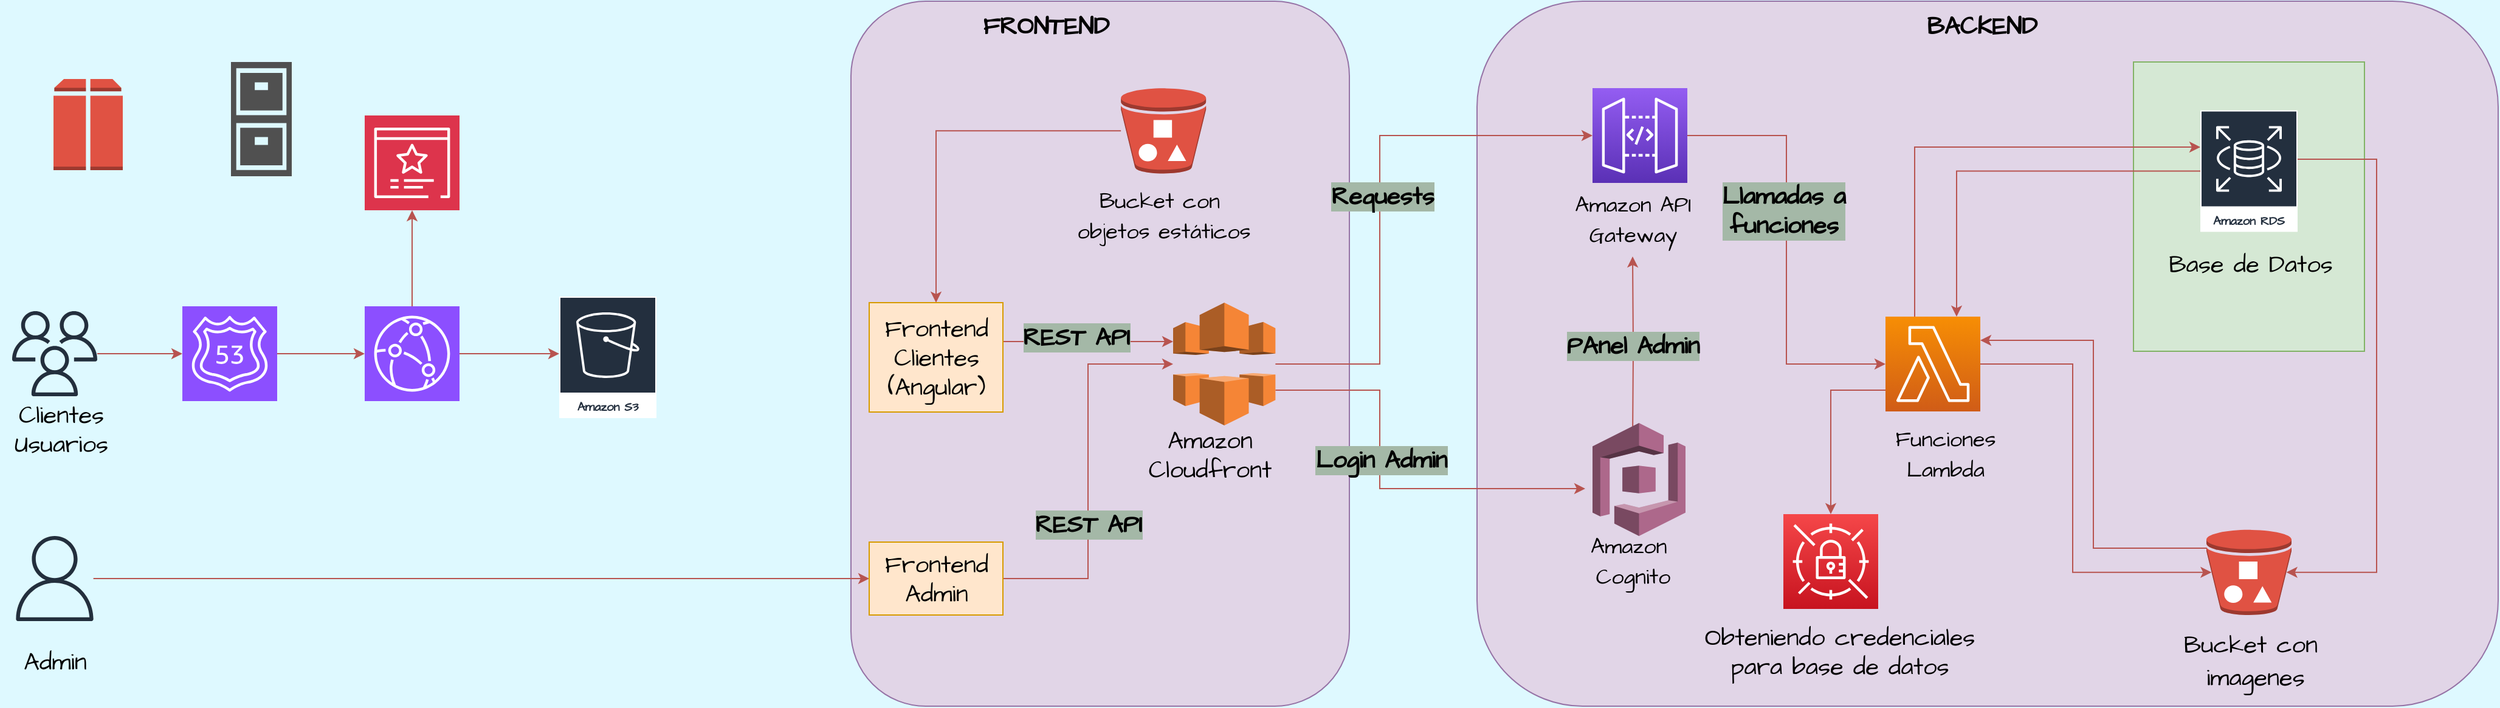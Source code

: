 <mxfile version="21.7.4" type="github">
  <diagram id="Ht1M8jgEwFfnCIfOTk4-" name="Page-1">
    <mxGraphModel dx="1234" dy="763" grid="1" gridSize="10" guides="1" tooltips="1" connect="1" arrows="1" fold="1" page="1" pageScale="1" pageWidth="1169" pageHeight="827" background="#DEF9FF" math="0" shadow="0">
      <root>
        <mxCell id="0" />
        <mxCell id="1" parent="0" />
        <mxCell id="EknnlavCzc-A6fhUekdB-40" value="" style="whiteSpace=wrap;html=1;hachureGap=4;fontFamily=Architects Daughter;fontSource=https%3A%2F%2Ffonts.googleapis.com%2Fcss%3Ffamily%3DArchitects%2BDaughter;fontSize=20;rounded=1;glass=0;shadow=0;fillColor=#e1d5e7;strokeColor=#9673a6;" parent="1" vertex="1">
          <mxGeometry x="1245" y="46" width="840" height="580" as="geometry" />
        </mxCell>
        <mxCell id="EknnlavCzc-A6fhUekdB-38" value="" style="whiteSpace=wrap;html=1;hachureGap=4;fontFamily=Architects Daughter;fontSource=https%3A%2F%2Ffonts.googleapis.com%2Fcss%3Ffamily%3DArchitects%2BDaughter;fontSize=20;rounded=1;glass=0;shadow=0;fillColor=#e1d5e7;strokeColor=#9673a6;" parent="1" vertex="1">
          <mxGeometry x="730" y="46" width="410" height="580" as="geometry" />
        </mxCell>
        <mxCell id="jmrqKQAaBwbD7bVzugij-3" style="edgeStyle=orthogonalEdgeStyle;rounded=0;hachureGap=4;orthogonalLoop=1;jettySize=auto;html=1;fontFamily=Architects Daughter;fontSource=https%3A%2F%2Ffonts.googleapis.com%2Fcss%3Ffamily%3DArchitects%2BDaughter;fontSize=16;fillColor=#f8cecc;strokeColor=#b85450;" edge="1" parent="1" source="EknnlavCzc-A6fhUekdB-1" target="jmrqKQAaBwbD7bVzugij-1">
          <mxGeometry relative="1" as="geometry" />
        </mxCell>
        <mxCell id="EknnlavCzc-A6fhUekdB-1" value="" style="sketch=0;outlineConnect=0;fontColor=#232F3E;gradientColor=none;fillColor=#232F3D;strokeColor=none;dashed=0;verticalLabelPosition=bottom;verticalAlign=top;align=center;html=1;fontSize=12;fontStyle=0;aspect=fixed;pointerEvents=1;shape=mxgraph.aws4.users;hachureGap=4;jiggle=2;curveFitting=1;fontFamily=Architects Daughter;fontSource=https%3A%2F%2Ffonts.googleapis.com%2Fcss%3Ffamily%3DArchitects%2BDaughter;" parent="1" vertex="1">
          <mxGeometry x="40" y="301" width="70" height="70" as="geometry" />
        </mxCell>
        <mxCell id="EknnlavCzc-A6fhUekdB-24" style="edgeStyle=orthogonalEdgeStyle;rounded=0;hachureGap=4;orthogonalLoop=1;jettySize=auto;html=1;fontFamily=Architects Daughter;fontSource=https%3A%2F%2Ffonts.googleapis.com%2Fcss%3Ffamily%3DArchitects%2BDaughter;fontSize=16;fillColor=#f8cecc;strokeColor=#b85450;" parent="1" source="EknnlavCzc-A6fhUekdB-2" target="EknnlavCzc-A6fhUekdB-23" edge="1">
          <mxGeometry relative="1" as="geometry" />
        </mxCell>
        <mxCell id="EknnlavCzc-A6fhUekdB-2" value="" style="sketch=0;outlineConnect=0;fontColor=#232F3E;gradientColor=none;fillColor=#232F3D;strokeColor=none;dashed=0;verticalLabelPosition=bottom;verticalAlign=top;align=center;html=1;fontSize=12;fontStyle=0;aspect=fixed;pointerEvents=1;shape=mxgraph.aws4.user;hachureGap=4;jiggle=2;curveFitting=1;fontFamily=Architects Daughter;fontSource=https%3A%2F%2Ffonts.googleapis.com%2Fcss%3Ffamily%3DArchitects%2BDaughter;" parent="1" vertex="1">
          <mxGeometry x="40" y="486" width="70" height="70" as="geometry" />
        </mxCell>
        <mxCell id="EknnlavCzc-A6fhUekdB-45" style="edgeStyle=orthogonalEdgeStyle;rounded=0;hachureGap=4;orthogonalLoop=1;jettySize=auto;html=1;fontFamily=Architects Daughter;fontSource=https%3A%2F%2Ffonts.googleapis.com%2Fcss%3Ffamily%3DArchitects%2BDaughter;fontSize=16;fillColor=#f8cecc;strokeColor=#b85450;" parent="1" target="EknnlavCzc-A6fhUekdB-42" edge="1">
          <mxGeometry relative="1" as="geometry">
            <mxPoint x="1373" y="408" as="sourcePoint" />
          </mxGeometry>
        </mxCell>
        <mxCell id="EknnlavCzc-A6fhUekdB-46" value="PAnel Admin&lt;br&gt;" style="edgeLabel;html=1;align=center;verticalAlign=middle;resizable=0;points=[];fontSize=20;fontFamily=Architects Daughter;fontStyle=1;labelBackgroundColor=#A4B8A7;" parent="EknnlavCzc-A6fhUekdB-45" vertex="1" connectable="0">
          <mxGeometry x="0.046" relative="1" as="geometry">
            <mxPoint as="offset" />
          </mxGeometry>
        </mxCell>
        <mxCell id="EknnlavCzc-A6fhUekdB-55" value="" style="edgeStyle=orthogonalEdgeStyle;rounded=0;hachureGap=4;orthogonalLoop=1;jettySize=auto;entryX=0;entryY=0.5;entryDx=0;entryDy=0;entryPerimeter=0;fontFamily=Architects Daughter;fontSource=https%3A%2F%2Ffonts.googleapis.com%2Fcss%3Ffamily%3DArchitects%2BDaughter;fontSize=16;html=1;fillColor=#f8cecc;strokeColor=#b85450;" parent="1" source="EknnlavCzc-A6fhUekdB-6" target="EknnlavCzc-A6fhUekdB-7" edge="1">
          <mxGeometry relative="1" as="geometry" />
        </mxCell>
        <mxCell id="EknnlavCzc-A6fhUekdB-56" value="Llamadas a&lt;br&gt;funciones" style="edgeLabel;html=1;align=center;verticalAlign=middle;resizable=0;points=[];fontSize=20;fontFamily=Architects Daughter;labelBackgroundColor=#A4B8A7;fontStyle=1" parent="EknnlavCzc-A6fhUekdB-55" vertex="1" connectable="0">
          <mxGeometry x="-0.188" y="-3" relative="1" as="geometry">
            <mxPoint as="offset" />
          </mxGeometry>
        </mxCell>
        <mxCell id="EknnlavCzc-A6fhUekdB-6" value="" style="sketch=0;points=[[0,0,0],[0.25,0,0],[0.5,0,0],[0.75,0,0],[1,0,0],[0,1,0],[0.25,1,0],[0.5,1,0],[0.75,1,0],[1,1,0],[0,0.25,0],[0,0.5,0],[0,0.75,0],[1,0.25,0],[1,0.5,0],[1,0.75,0]];outlineConnect=0;fontColor=#232F3E;gradientColor=#945DF2;gradientDirection=north;fillColor=#5A30B5;strokeColor=#ffffff;dashed=0;verticalLabelPosition=bottom;verticalAlign=top;align=center;html=1;fontSize=12;fontStyle=0;aspect=fixed;shape=mxgraph.aws4.resourceIcon;resIcon=mxgraph.aws4.api_gateway;hachureGap=4;jiggle=2;curveFitting=1;fontFamily=Architects Daughter;fontSource=https%3A%2F%2Ffonts.googleapis.com%2Fcss%3Ffamily%3DArchitects%2BDaughter;" parent="1" vertex="1">
          <mxGeometry x="1340" y="117.5" width="78" height="78" as="geometry" />
        </mxCell>
        <mxCell id="EknnlavCzc-A6fhUekdB-65" style="edgeStyle=orthogonalEdgeStyle;rounded=0;hachureGap=4;orthogonalLoop=1;jettySize=auto;html=1;entryX=0.06;entryY=0.5;entryDx=0;entryDy=0;entryPerimeter=0;fontFamily=Architects Daughter;fontSource=https%3A%2F%2Ffonts.googleapis.com%2Fcss%3Ffamily%3DArchitects%2BDaughter;fontSize=16;fillColor=#f8cecc;strokeColor=#b85450;" parent="1" source="EknnlavCzc-A6fhUekdB-7" target="EknnlavCzc-A6fhUekdB-61" edge="1">
          <mxGeometry relative="1" as="geometry">
            <Array as="points">
              <mxPoint x="1735" y="345" />
              <mxPoint x="1735" y="516" />
            </Array>
          </mxGeometry>
        </mxCell>
        <mxCell id="EknnlavCzc-A6fhUekdB-80" style="edgeStyle=orthogonalEdgeStyle;rounded=0;hachureGap=4;orthogonalLoop=1;jettySize=auto;html=1;fontFamily=Architects Daughter;fontSource=https%3A%2F%2Ffonts.googleapis.com%2Fcss%3Ffamily%3DArchitects%2BDaughter;fontSize=16;fillColor=#f8cecc;strokeColor=#b85450;" parent="1" source="EknnlavCzc-A6fhUekdB-7" target="EknnlavCzc-A6fhUekdB-76" edge="1">
          <mxGeometry relative="1" as="geometry">
            <Array as="points">
              <mxPoint x="1536" y="366" />
            </Array>
          </mxGeometry>
        </mxCell>
        <mxCell id="EknnlavCzc-A6fhUekdB-7" value="" style="sketch=0;points=[[0,0,0],[0.25,0,0],[0.5,0,0],[0.75,0,0],[1,0,0],[0,1,0],[0.25,1,0],[0.5,1,0],[0.75,1,0],[1,1,0],[0,0.25,0],[0,0.5,0],[0,0.75,0],[1,0.25,0],[1,0.5,0],[1,0.75,0]];outlineConnect=0;fontColor=#232F3E;gradientColor=#F78E04;gradientDirection=north;fillColor=#D05C17;strokeColor=#ffffff;dashed=0;verticalLabelPosition=bottom;verticalAlign=top;align=center;html=1;fontSize=12;fontStyle=0;aspect=fixed;shape=mxgraph.aws4.resourceIcon;resIcon=mxgraph.aws4.lambda;hachureGap=4;jiggle=2;curveFitting=1;fontFamily=Times New Roman;" parent="1" vertex="1">
          <mxGeometry x="1581" y="305.5" width="78" height="78" as="geometry" />
        </mxCell>
        <mxCell id="EknnlavCzc-A6fhUekdB-34" style="edgeStyle=orthogonalEdgeStyle;rounded=0;hachureGap=4;orthogonalLoop=1;jettySize=auto;html=1;fontFamily=Architects Daughter;fontSource=https%3A%2F%2Ffonts.googleapis.com%2Fcss%3Ffamily%3DArchitects%2BDaughter;fontSize=16;fillColor=#f8cecc;strokeColor=#b85450;" parent="1" source="EknnlavCzc-A6fhUekdB-11" target="EknnlavCzc-A6fhUekdB-22" edge="1">
          <mxGeometry relative="1" as="geometry" />
        </mxCell>
        <mxCell id="EknnlavCzc-A6fhUekdB-11" value="" style="outlineConnect=0;dashed=0;verticalLabelPosition=bottom;verticalAlign=top;align=center;html=1;shape=mxgraph.aws3.bucket_with_objects;fillColor=#E05243;gradientColor=none;hachureGap=4;fontFamily=Architects Daughter;fontSource=https%3A%2F%2Ffonts.googleapis.com%2Fcss%3Ffamily%3DArchitects%2BDaughter;fontSize=20;" parent="1" vertex="1">
          <mxGeometry x="952.08" y="117.5" width="70" height="70.25" as="geometry" />
        </mxCell>
        <mxCell id="EknnlavCzc-A6fhUekdB-51" style="edgeStyle=orthogonalEdgeStyle;rounded=0;hachureGap=4;orthogonalLoop=1;jettySize=auto;html=1;fontFamily=Architects Daughter;fontSource=https%3A%2F%2Ffonts.googleapis.com%2Fcss%3Ffamily%3DArchitects%2BDaughter;fontSize=16;fillColor=#f8cecc;strokeColor=#b85450;" parent="1" source="EknnlavCzc-A6fhUekdB-17" edge="1">
          <mxGeometry relative="1" as="geometry">
            <mxPoint x="1334" y="447" as="targetPoint" />
            <Array as="points">
              <mxPoint x="1165" y="366" />
              <mxPoint x="1165" y="447" />
            </Array>
          </mxGeometry>
        </mxCell>
        <mxCell id="EknnlavCzc-A6fhUekdB-52" value="Login Admin" style="edgeLabel;html=1;align=center;verticalAlign=middle;resizable=0;points=[];fontSize=20;fontFamily=Architects Daughter;labelBackgroundColor=#A4B8A7;fontStyle=1" parent="EknnlavCzc-A6fhUekdB-51" vertex="1" connectable="0">
          <mxGeometry x="0.086" y="3" relative="1" as="geometry">
            <mxPoint x="-15" y="-21" as="offset" />
          </mxGeometry>
        </mxCell>
        <mxCell id="EknnlavCzc-A6fhUekdB-59" style="edgeStyle=orthogonalEdgeStyle;rounded=0;hachureGap=4;orthogonalLoop=1;jettySize=auto;html=1;entryX=0;entryY=0.5;entryDx=0;entryDy=0;entryPerimeter=0;fontFamily=Architects Daughter;fontSource=https%3A%2F%2Ffonts.googleapis.com%2Fcss%3Ffamily%3DArchitects%2BDaughter;fontSize=16;fontStyle=1;fillColor=#f8cecc;strokeColor=#b85450;" parent="1" source="EknnlavCzc-A6fhUekdB-17" target="EknnlavCzc-A6fhUekdB-6" edge="1">
          <mxGeometry relative="1" as="geometry">
            <Array as="points">
              <mxPoint x="1165" y="345" />
              <mxPoint x="1165" y="157" />
            </Array>
          </mxGeometry>
        </mxCell>
        <mxCell id="EknnlavCzc-A6fhUekdB-60" value="Requests" style="edgeLabel;html=1;align=center;verticalAlign=middle;resizable=0;points=[];fontSize=20;fontFamily=Architects Daughter;labelBackgroundColor=#A4B8A7;fontStyle=1" parent="EknnlavCzc-A6fhUekdB-59" vertex="1" connectable="0">
          <mxGeometry x="0.001" y="-2" relative="1" as="geometry">
            <mxPoint as="offset" />
          </mxGeometry>
        </mxCell>
        <mxCell id="EknnlavCzc-A6fhUekdB-17" value="" style="outlineConnect=0;dashed=0;verticalLabelPosition=bottom;verticalAlign=top;align=center;html=1;shape=mxgraph.aws3.cloudfront;fillColor=#F58536;gradientColor=none;hachureGap=4;fontFamily=Architects Daughter;fontSource=https%3A%2F%2Ffonts.googleapis.com%2Fcss%3Ffamily%3DArchitects%2BDaughter;fontSize=20;" parent="1" vertex="1">
          <mxGeometry x="995" y="294" width="84.17" height="101" as="geometry" />
        </mxCell>
        <mxCell id="EknnlavCzc-A6fhUekdB-19" value="Clientes&lt;br&gt;Usuarios&lt;br&gt;" style="text;align=center;verticalAlign=middle;resizable=0;points=[];autosize=1;strokeColor=none;fillColor=none;fontSize=20;fontFamily=Architects Daughter;html=1;" parent="1" vertex="1">
          <mxGeometry x="30" y="368" width="100" height="60" as="geometry" />
        </mxCell>
        <mxCell id="EknnlavCzc-A6fhUekdB-20" value="Admin" style="text;align=center;verticalAlign=middle;resizable=0;points=[];autosize=1;strokeColor=none;fillColor=none;fontSize=20;fontFamily=Architects Daughter;html=1;" parent="1" vertex="1">
          <mxGeometry x="35" y="569" width="80" height="40" as="geometry" />
        </mxCell>
        <mxCell id="EknnlavCzc-A6fhUekdB-33" style="edgeStyle=orthogonalEdgeStyle;rounded=0;hachureGap=4;orthogonalLoop=1;jettySize=auto;html=1;fontFamily=Architects Daughter;fontSource=https%3A%2F%2Ffonts.googleapis.com%2Fcss%3Ffamily%3DArchitects%2BDaughter;fontSize=16;fillColor=#f8cecc;strokeColor=#b85450;" parent="1" source="EknnlavCzc-A6fhUekdB-22" target="EknnlavCzc-A6fhUekdB-17" edge="1">
          <mxGeometry relative="1" as="geometry">
            <Array as="points">
              <mxPoint x="905" y="326" />
              <mxPoint x="905" y="326" />
            </Array>
          </mxGeometry>
        </mxCell>
        <mxCell id="EknnlavCzc-A6fhUekdB-48" value="REST API" style="edgeLabel;html=1;align=center;verticalAlign=middle;resizable=0;points=[];fontSize=20;fontFamily=Architects Daughter;labelBackgroundColor=#a4b8a7;fontStyle=1" parent="EknnlavCzc-A6fhUekdB-33" vertex="1" connectable="0">
          <mxGeometry x="-0.53" y="4" relative="1" as="geometry">
            <mxPoint x="27" as="offset" />
          </mxGeometry>
        </mxCell>
        <mxCell id="EknnlavCzc-A6fhUekdB-22" value="Frontend&lt;br&gt;Clientes&lt;br&gt;(Angular)" style="text;align=center;verticalAlign=middle;resizable=0;points=[];autosize=1;strokeColor=#d79b00;fillColor=#ffe6cc;fontSize=20;fontFamily=Architects Daughter;html=1;" parent="1" vertex="1">
          <mxGeometry x="745" y="294" width="110" height="90" as="geometry" />
        </mxCell>
        <mxCell id="EknnlavCzc-A6fhUekdB-37" style="edgeStyle=orthogonalEdgeStyle;rounded=0;hachureGap=4;orthogonalLoop=1;jettySize=auto;html=1;entryX=0;entryY=0.5;entryDx=0;entryDy=0;entryPerimeter=0;fontFamily=Architects Daughter;fontSource=https%3A%2F%2Ffonts.googleapis.com%2Fcss%3Ffamily%3DArchitects%2BDaughter;fontSize=16;fillColor=#f8cecc;strokeColor=#b85450;" parent="1" source="EknnlavCzc-A6fhUekdB-23" target="EknnlavCzc-A6fhUekdB-17" edge="1">
          <mxGeometry relative="1" as="geometry" />
        </mxCell>
        <mxCell id="EknnlavCzc-A6fhUekdB-47" value="REST API" style="edgeLabel;html=1;align=center;verticalAlign=middle;resizable=0;points=[];fontSize=20;fontFamily=Architects Daughter;labelBackgroundColor=#a4b8a7;fontStyle=1" parent="EknnlavCzc-A6fhUekdB-37" vertex="1" connectable="0">
          <mxGeometry x="-0.121" relative="1" as="geometry">
            <mxPoint y="24" as="offset" />
          </mxGeometry>
        </mxCell>
        <mxCell id="EknnlavCzc-A6fhUekdB-23" value="Frontend&lt;br&gt;Admin" style="text;align=center;verticalAlign=middle;resizable=0;points=[];autosize=1;strokeColor=#d79b00;fillColor=#ffe6cc;fontSize=20;fontFamily=Architects Daughter;html=1;" parent="1" vertex="1">
          <mxGeometry x="745" y="491" width="110" height="60" as="geometry" />
        </mxCell>
        <mxCell id="EknnlavCzc-A6fhUekdB-28" value="Amazon&lt;br&gt;Cloudfront" style="text;align=center;verticalAlign=middle;resizable=0;points=[];autosize=1;strokeColor=none;fillColor=none;fontSize=20;fontFamily=Architects Daughter;html=1;" parent="1" vertex="1">
          <mxGeometry x="965" y="389" width="120" height="60" as="geometry" />
        </mxCell>
        <mxCell id="EknnlavCzc-A6fhUekdB-29" value="&lt;p style=&quot;line-height:1.38;margin-top:0pt;margin-bottom:0pt;&quot; dir=&quot;ltr&quot;&gt;&lt;/p&gt;&lt;span id=&quot;docs-internal-guid-3614fc13-7fff-8846-4abe-e0d9778a0554&quot;&gt;&lt;br&gt;&lt;/span&gt;" style="text;html=1;align=center;verticalAlign=middle;resizable=0;points=[];autosize=1;strokeColor=none;fillColor=none;fontSize=20;fontFamily=Architects Daughter;" parent="1" vertex="1">
          <mxGeometry x="925" y="159" width="20" height="40" as="geometry" />
        </mxCell>
        <mxCell id="EknnlavCzc-A6fhUekdB-30" value="&lt;p style=&quot;border-color: var(--border-color); line-height: 1.38; margin-top: 0pt; margin-bottom: 0pt; font-size: 18px;&quot; dir=&quot;ltr&quot;&gt;&lt;br style=&quot;border-color: var(--border-color); font-size: 18px;&quot;&gt;Bucket con&amp;nbsp;&lt;/p&gt;&lt;p style=&quot;border-color: var(--border-color); line-height: 1.38; margin-top: 0pt; margin-bottom: 0pt; font-size: 18px;&quot; dir=&quot;ltr&quot;&gt;objetos estáticos&lt;/p&gt;&lt;span style=&quot;border-color: var(--border-color); font-size: 18px;&quot; id=&quot;docs-internal-guid-3614fc13-7fff-8846-4abe-e0d9778a0554&quot;&gt;&lt;/span&gt;" style="text;align=center;verticalAlign=middle;resizable=0;points=[];autosize=1;strokeColor=none;fillColor=none;fontSize=18;fontFamily=Architects Daughter;html=1;" parent="1" vertex="1">
          <mxGeometry x="902.08" y="166" width="170" height="90" as="geometry" />
        </mxCell>
        <mxCell id="EknnlavCzc-A6fhUekdB-31" value="&lt;p style=&quot;border-color: var(--border-color); line-height: 1.38; margin-top: 0pt; margin-bottom: 0pt;&quot; dir=&quot;ltr&quot;&gt;&lt;br style=&quot;border-color: var(--border-color);&quot;&gt;Bucket con&amp;nbsp;&lt;/p&gt;&lt;p style=&quot;border-color: var(--border-color); line-height: 1.38; margin-top: 0pt; margin-bottom: 0pt;&quot; dir=&quot;ltr&quot;&gt;imagenes&lt;/p&gt;&lt;span style=&quot;border-color: var(--border-color);&quot; id=&quot;docs-internal-guid-3614fc13-7fff-8846-4abe-e0d9778a0554&quot;&gt;&lt;/span&gt;" style="text;align=center;verticalAlign=middle;resizable=0;points=[];autosize=1;strokeColor=none;fillColor=none;fontSize=20;fontFamily=Architects Daughter;html=1;" parent="1" vertex="1">
          <mxGeometry x="1815" y="526" width="140" height="100" as="geometry" />
        </mxCell>
        <mxCell id="EknnlavCzc-A6fhUekdB-39" value="&lt;p style=&quot;border-color: var(--border-color); line-height: 1.38; margin-top: 0pt; margin-bottom: 0pt;&quot; dir=&quot;ltr&quot;&gt;&lt;/p&gt;&lt;span style=&quot;border-color: var(--border-color);&quot; id=&quot;docs-internal-guid-3614fc13-7fff-8846-4abe-e0d9778a0554&quot;&gt;FRONTEND&lt;br&gt;&lt;/span&gt;" style="text;align=center;verticalAlign=middle;resizable=0;points=[];autosize=1;strokeColor=none;fillColor=none;fontSize=20;fontFamily=Architects Daughter;html=1;sketch=1;curveFitting=1;jiggle=2;fontStyle=1" parent="1" vertex="1">
          <mxGeometry x="825" y="46" width="130" height="40" as="geometry" />
        </mxCell>
        <mxCell id="EknnlavCzc-A6fhUekdB-42" value="&lt;p style=&quot;border-color: var(--border-color); line-height: 1.38; margin-top: 0pt; margin-bottom: 0pt; font-size: 18px;&quot; dir=&quot;ltr&quot;&gt;Amazon API&lt;/p&gt;&lt;p style=&quot;border-color: var(--border-color); line-height: 1.38; margin-top: 0pt; margin-bottom: 0pt; font-size: 18px;&quot; dir=&quot;ltr&quot;&gt;Gateway&lt;/p&gt;&lt;span style=&quot;border-color: var(--border-color); font-size: 18px;&quot; id=&quot;docs-internal-guid-3614fc13-7fff-8846-4abe-e0d9778a0554&quot;&gt;&lt;/span&gt;" style="text;align=center;verticalAlign=middle;resizable=0;points=[];autosize=1;strokeColor=none;fillColor=none;fontSize=18;fontFamily=Architects Daughter;html=1;" parent="1" vertex="1">
          <mxGeometry x="1313" y="196" width="120" height="60" as="geometry" />
        </mxCell>
        <mxCell id="EknnlavCzc-A6fhUekdB-43" value="&lt;p style=&quot;border-color: var(--border-color); line-height: 1.38; margin-top: 0pt; margin-bottom: 0pt;&quot; dir=&quot;ltr&quot;&gt;Amazon&amp;nbsp;&lt;/p&gt;&lt;p style=&quot;border-color: var(--border-color); line-height: 1.38; margin-top: 0pt; margin-bottom: 0pt;&quot; dir=&quot;ltr&quot;&gt;Cognito&lt;br&gt;&lt;/p&gt;&lt;span style=&quot;border-color: var(--border-color); font-size: 18px;&quot; id=&quot;docs-internal-guid-3614fc13-7fff-8846-4abe-e0d9778a0554&quot;&gt;&lt;/span&gt;" style="text;align=center;verticalAlign=middle;resizable=0;points=[];autosize=1;strokeColor=none;fillColor=none;fontSize=18;fontFamily=Architects Daughter;html=1;" parent="1" vertex="1">
          <mxGeometry x="1328" y="477" width="90" height="60" as="geometry" />
        </mxCell>
        <mxCell id="EknnlavCzc-A6fhUekdB-53" value="&lt;p style=&quot;border-color: var(--border-color); line-height: 1.38; margin-top: 0pt; margin-bottom: 0pt;&quot; dir=&quot;ltr&quot;&gt;&lt;/p&gt;&lt;span style=&quot;border-color: var(--border-color);&quot; id=&quot;docs-internal-guid-3614fc13-7fff-8846-4abe-e0d9778a0554&quot;&gt;BACKEND&lt;br&gt;&lt;/span&gt;" style="text;align=center;verticalAlign=middle;resizable=0;points=[];autosize=1;strokeColor=none;fillColor=none;fontSize=20;fontFamily=Architects Daughter;html=1;sketch=1;curveFitting=1;jiggle=2;fontStyle=1" parent="1" vertex="1">
          <mxGeometry x="1605" y="46" width="110" height="40" as="geometry" />
        </mxCell>
        <mxCell id="EknnlavCzc-A6fhUekdB-54" value="&lt;p style=&quot;border-color: var(--border-color); line-height: 1.38; margin-top: 0pt; margin-bottom: 0pt;&quot; dir=&quot;ltr&quot;&gt;Funciones&lt;/p&gt;&lt;p style=&quot;border-color: var(--border-color); line-height: 1.38; margin-top: 0pt; margin-bottom: 0pt;&quot; dir=&quot;ltr&quot;&gt;Lambda&lt;/p&gt;&lt;span style=&quot;border-color: var(--border-color); font-size: 18px;&quot; id=&quot;docs-internal-guid-3614fc13-7fff-8846-4abe-e0d9778a0554&quot;&gt;&lt;/span&gt;" style="text;align=center;verticalAlign=middle;resizable=0;points=[];autosize=1;strokeColor=none;fillColor=none;fontSize=18;fontFamily=Architects Daughter;html=1;" parent="1" vertex="1">
          <mxGeometry x="1575" y="389" width="110" height="60" as="geometry" />
        </mxCell>
        <mxCell id="EknnlavCzc-A6fhUekdB-81" style="edgeStyle=orthogonalEdgeStyle;rounded=0;hachureGap=4;orthogonalLoop=1;jettySize=auto;html=1;entryX=1;entryY=0.25;entryDx=0;entryDy=0;entryPerimeter=0;fontFamily=Architects Daughter;fontSource=https%3A%2F%2Ffonts.googleapis.com%2Fcss%3Ffamily%3DArchitects%2BDaughter;fontSize=16;fillColor=#f8cecc;strokeColor=#b85450;" parent="1" source="EknnlavCzc-A6fhUekdB-61" target="EknnlavCzc-A6fhUekdB-7" edge="1">
          <mxGeometry relative="1" as="geometry">
            <Array as="points">
              <mxPoint x="1752" y="496" />
              <mxPoint x="1752" y="325" />
            </Array>
          </mxGeometry>
        </mxCell>
        <mxCell id="EknnlavCzc-A6fhUekdB-61" value="" style="outlineConnect=0;dashed=0;verticalLabelPosition=bottom;verticalAlign=top;align=center;html=1;shape=mxgraph.aws3.bucket_with_objects;fillColor=#E05243;gradientColor=none;hachureGap=4;fontFamily=Architects Daughter;fontSource=https%3A%2F%2Ffonts.googleapis.com%2Fcss%3Ffamily%3DArchitects%2BDaughter;fontSize=20;" parent="1" vertex="1">
          <mxGeometry x="1845" y="480.75" width="70" height="70.25" as="geometry" />
        </mxCell>
        <mxCell id="EknnlavCzc-A6fhUekdB-66" value="" style="whiteSpace=wrap;html=1;hachureGap=4;fontFamily=Architects Daughter;fontSource=https%3A%2F%2Ffonts.googleapis.com%2Fcss%3Ffamily%3DArchitects%2BDaughter;fontSize=20;fillColor=#d5e8d4;strokeColor=#82b366;" parent="1" vertex="1">
          <mxGeometry x="1785" y="96" width="190" height="238" as="geometry" />
        </mxCell>
        <mxCell id="EknnlavCzc-A6fhUekdB-73" style="edgeStyle=orthogonalEdgeStyle;rounded=0;hachureGap=4;orthogonalLoop=1;jettySize=auto;html=1;entryX=0.94;entryY=0.5;entryDx=0;entryDy=0;entryPerimeter=0;fontFamily=Architects Daughter;fontSource=https%3A%2F%2Ffonts.googleapis.com%2Fcss%3Ffamily%3DArchitects%2BDaughter;fontSize=16;fillColor=#f8cecc;strokeColor=#b85450;" parent="1" source="EknnlavCzc-A6fhUekdB-69" target="EknnlavCzc-A6fhUekdB-61" edge="1">
          <mxGeometry relative="1" as="geometry">
            <Array as="points">
              <mxPoint x="1985" y="176" />
              <mxPoint x="1985" y="516" />
            </Array>
          </mxGeometry>
        </mxCell>
        <mxCell id="EknnlavCzc-A6fhUekdB-75" style="edgeStyle=orthogonalEdgeStyle;rounded=0;hachureGap=4;orthogonalLoop=1;jettySize=auto;html=1;entryX=0.75;entryY=0;entryDx=0;entryDy=0;entryPerimeter=0;fontFamily=Architects Daughter;fontSource=https%3A%2F%2Ffonts.googleapis.com%2Fcss%3Ffamily%3DArchitects%2BDaughter;fontSize=16;fillColor=#f8cecc;strokeColor=#b85450;" parent="1" source="EknnlavCzc-A6fhUekdB-69" target="EknnlavCzc-A6fhUekdB-7" edge="1">
          <mxGeometry relative="1" as="geometry">
            <Array as="points">
              <mxPoint x="1639" y="186" />
            </Array>
          </mxGeometry>
        </mxCell>
        <mxCell id="EknnlavCzc-A6fhUekdB-69" value="Amazon RDS" style="sketch=0;outlineConnect=0;fontColor=#232F3E;gradientColor=none;strokeColor=#ffffff;fillColor=#232F3E;dashed=0;verticalLabelPosition=middle;verticalAlign=bottom;align=center;html=1;whiteSpace=wrap;fontSize=10;fontStyle=1;spacing=3;shape=mxgraph.aws4.productIcon;prIcon=mxgraph.aws4.rds;hachureGap=4;jiggle=2;curveFitting=1;fontFamily=Architects Daughter;fontSource=https%3A%2F%2Ffonts.googleapis.com%2Fcss%3Ffamily%3DArchitects%2BDaughter;" parent="1" vertex="1">
          <mxGeometry x="1840" y="135.75" width="80" height="100" as="geometry" />
        </mxCell>
        <mxCell id="EknnlavCzc-A6fhUekdB-70" value="Base de Datos" style="text;html=1;align=center;verticalAlign=middle;resizable=0;points=[];autosize=1;strokeColor=none;fillColor=none;fontSize=20;fontFamily=Architects Daughter;" parent="1" vertex="1">
          <mxGeometry x="1801" y="242" width="160" height="40" as="geometry" />
        </mxCell>
        <mxCell id="EknnlavCzc-A6fhUekdB-74" style="edgeStyle=orthogonalEdgeStyle;rounded=0;hachureGap=4;orthogonalLoop=1;jettySize=auto;html=1;fontFamily=Architects Daughter;fontSource=https%3A%2F%2Ffonts.googleapis.com%2Fcss%3Ffamily%3DArchitects%2BDaughter;fontSize=16;fillColor=#f8cecc;strokeColor=#b85450;" parent="1" source="EknnlavCzc-A6fhUekdB-7" target="EknnlavCzc-A6fhUekdB-69" edge="1">
          <mxGeometry relative="1" as="geometry">
            <Array as="points">
              <mxPoint x="1605" y="166" />
            </Array>
          </mxGeometry>
        </mxCell>
        <mxCell id="EknnlavCzc-A6fhUekdB-76" value="" style="sketch=0;points=[[0,0,0],[0.25,0,0],[0.5,0,0],[0.75,0,0],[1,0,0],[0,1,0],[0.25,1,0],[0.5,1,0],[0.75,1,0],[1,1,0],[0,0.25,0],[0,0.5,0],[0,0.75,0],[1,0.25,0],[1,0.5,0],[1,0.75,0]];outlineConnect=0;fontColor=#232F3E;gradientColor=#F54749;gradientDirection=north;fillColor=#C7131F;strokeColor=#ffffff;dashed=0;verticalLabelPosition=bottom;verticalAlign=top;align=center;html=1;fontSize=12;fontStyle=0;aspect=fixed;shape=mxgraph.aws4.resourceIcon;resIcon=mxgraph.aws4.secrets_manager;hachureGap=4;jiggle=2;curveFitting=1;fontFamily=Architects Daughter;fontSource=https%3A%2F%2Ffonts.googleapis.com%2Fcss%3Ffamily%3DArchitects%2BDaughter;" parent="1" vertex="1">
          <mxGeometry x="1497" y="468" width="78" height="78" as="geometry" />
        </mxCell>
        <mxCell id="EknnlavCzc-A6fhUekdB-78" value="Obteniendo credenciales &lt;br&gt;para base de datos" style="text;html=1;align=center;verticalAlign=middle;resizable=0;points=[];autosize=1;strokeColor=none;fillColor=none;fontSize=20;fontFamily=Architects Daughter;" parent="1" vertex="1">
          <mxGeometry x="1418" y="551" width="250" height="60" as="geometry" />
        </mxCell>
        <mxCell id="EknnlavCzc-A6fhUekdB-79" value="" style="outlineConnect=0;dashed=0;verticalLabelPosition=bottom;verticalAlign=top;align=center;html=1;shape=mxgraph.aws3.cognito;fillColor=#AD688B;gradientColor=none;hachureGap=4;fontFamily=Architects Daughter;fontSource=https%3A%2F%2Ffonts.googleapis.com%2Fcss%3Ffamily%3DArchitects%2BDaughter;fontSize=20;" parent="1" vertex="1">
          <mxGeometry x="1340" y="393" width="76.5" height="93" as="geometry" />
        </mxCell>
        <mxCell id="jmrqKQAaBwbD7bVzugij-7" style="edgeStyle=orthogonalEdgeStyle;rounded=0;hachureGap=4;orthogonalLoop=1;jettySize=auto;html=1;fontFamily=Architects Daughter;fontSource=https%3A%2F%2Ffonts.googleapis.com%2Fcss%3Ffamily%3DArchitects%2BDaughter;fontSize=16;fillColor=#f8cecc;strokeColor=#b85450;" edge="1" parent="1" source="jmrqKQAaBwbD7bVzugij-1" target="jmrqKQAaBwbD7bVzugij-6">
          <mxGeometry relative="1" as="geometry" />
        </mxCell>
        <mxCell id="jmrqKQAaBwbD7bVzugij-1" value="" style="sketch=0;points=[[0,0,0],[0.25,0,0],[0.5,0,0],[0.75,0,0],[1,0,0],[0,1,0],[0.25,1,0],[0.5,1,0],[0.75,1,0],[1,1,0],[0,0.25,0],[0,0.5,0],[0,0.75,0],[1,0.25,0],[1,0.5,0],[1,0.75,0]];outlineConnect=0;fontColor=#232F3E;fillColor=#8C4FFF;strokeColor=#ffffff;dashed=0;verticalLabelPosition=bottom;verticalAlign=top;align=center;html=1;fontSize=12;fontStyle=0;aspect=fixed;shape=mxgraph.aws4.resourceIcon;resIcon=mxgraph.aws4.route_53;hachureGap=4;jiggle=2;curveFitting=1;fontFamily=Architects Daughter;fontSource=https%3A%2F%2Ffonts.googleapis.com%2Fcss%3Ffamily%3DArchitects%2BDaughter;" vertex="1" parent="1">
          <mxGeometry x="180" y="297" width="78" height="78" as="geometry" />
        </mxCell>
        <mxCell id="jmrqKQAaBwbD7bVzugij-10" style="edgeStyle=orthogonalEdgeStyle;rounded=0;hachureGap=4;orthogonalLoop=1;jettySize=auto;html=1;fontFamily=Architects Daughter;fontSource=https%3A%2F%2Ffonts.googleapis.com%2Fcss%3Ffamily%3DArchitects%2BDaughter;fontSize=16;fillColor=#f8cecc;strokeColor=#b85450;" edge="1" parent="1" source="jmrqKQAaBwbD7bVzugij-6" target="jmrqKQAaBwbD7bVzugij-8">
          <mxGeometry relative="1" as="geometry">
            <Array as="points">
              <mxPoint x="470" y="336" />
              <mxPoint x="470" y="336" />
            </Array>
          </mxGeometry>
        </mxCell>
        <mxCell id="jmrqKQAaBwbD7bVzugij-12" style="edgeStyle=orthogonalEdgeStyle;rounded=0;hachureGap=4;orthogonalLoop=1;jettySize=auto;html=1;fontFamily=Architects Daughter;fontSource=https%3A%2F%2Ffonts.googleapis.com%2Fcss%3Ffamily%3DArchitects%2BDaughter;fontSize=16;fillColor=#f8cecc;strokeColor=#b85450;" edge="1" parent="1" source="jmrqKQAaBwbD7bVzugij-6" target="jmrqKQAaBwbD7bVzugij-11">
          <mxGeometry relative="1" as="geometry" />
        </mxCell>
        <mxCell id="jmrqKQAaBwbD7bVzugij-6" value="" style="sketch=0;points=[[0,0,0],[0.25,0,0],[0.5,0,0],[0.75,0,0],[1,0,0],[0,1,0],[0.25,1,0],[0.5,1,0],[0.75,1,0],[1,1,0],[0,0.25,0],[0,0.5,0],[0,0.75,0],[1,0.25,0],[1,0.5,0],[1,0.75,0]];outlineConnect=0;fontColor=#232F3E;fillColor=#8C4FFF;strokeColor=#ffffff;dashed=0;verticalLabelPosition=bottom;verticalAlign=top;align=center;html=1;fontSize=12;fontStyle=0;aspect=fixed;shape=mxgraph.aws4.resourceIcon;resIcon=mxgraph.aws4.cloudfront;hachureGap=4;jiggle=2;curveFitting=1;fontFamily=Architects Daughter;fontSource=https%3A%2F%2Ffonts.googleapis.com%2Fcss%3Ffamily%3DArchitects%2BDaughter;" vertex="1" parent="1">
          <mxGeometry x="330" y="297" width="78" height="78" as="geometry" />
        </mxCell>
        <mxCell id="jmrqKQAaBwbD7bVzugij-8" value="Amazon S3" style="sketch=0;outlineConnect=0;fontColor=#232F3E;gradientColor=none;strokeColor=#ffffff;fillColor=#232F3E;dashed=0;verticalLabelPosition=middle;verticalAlign=bottom;align=center;html=1;whiteSpace=wrap;fontSize=10;fontStyle=1;spacing=3;shape=mxgraph.aws4.productIcon;prIcon=mxgraph.aws4.s3;hachureGap=4;jiggle=2;curveFitting=1;fontFamily=Architects Daughter;fontSource=https%3A%2F%2Ffonts.googleapis.com%2Fcss%3Ffamily%3DArchitects%2BDaughter;" vertex="1" parent="1">
          <mxGeometry x="490" y="289" width="80" height="100" as="geometry" />
        </mxCell>
        <mxCell id="jmrqKQAaBwbD7bVzugij-11" value="" style="sketch=0;points=[[0,0,0],[0.25,0,0],[0.5,0,0],[0.75,0,0],[1,0,0],[0,1,0],[0.25,1,0],[0.5,1,0],[0.75,1,0],[1,1,0],[0,0.25,0],[0,0.5,0],[0,0.75,0],[1,0.25,0],[1,0.5,0],[1,0.75,0]];outlineConnect=0;fontColor=#232F3E;fillColor=#DD344C;strokeColor=#ffffff;dashed=0;verticalLabelPosition=bottom;verticalAlign=top;align=center;html=1;fontSize=12;fontStyle=0;aspect=fixed;shape=mxgraph.aws4.resourceIcon;resIcon=mxgraph.aws4.certificate_manager_3;hachureGap=4;jiggle=2;curveFitting=1;fontFamily=Architects Daughter;fontSource=https%3A%2F%2Ffonts.googleapis.com%2Fcss%3Ffamily%3DArchitects%2BDaughter;" vertex="1" parent="1">
          <mxGeometry x="330" y="140" width="78" height="78" as="geometry" />
        </mxCell>
        <mxCell id="jmrqKQAaBwbD7bVzugij-13" value="" style="outlineConnect=0;dashed=0;verticalLabelPosition=bottom;verticalAlign=top;align=center;html=1;shape=mxgraph.aws3.archive;fillColor=#E05243;gradientColor=none;hachureGap=4;fontFamily=Architects Daughter;fontSource=https%3A%2F%2Ffonts.googleapis.com%2Fcss%3Ffamily%3DArchitects%2BDaughter;fontSize=20;" vertex="1" parent="1">
          <mxGeometry x="74" y="110" width="57" height="75" as="geometry" />
        </mxCell>
        <mxCell id="jmrqKQAaBwbD7bVzugij-14" value="" style="sketch=0;pointerEvents=1;shadow=0;dashed=0;html=1;strokeColor=none;fillColor=#505050;labelPosition=center;verticalLabelPosition=bottom;verticalAlign=top;outlineConnect=0;align=center;shape=mxgraph.office.concepts.archive;hachureGap=4;jiggle=2;curveFitting=1;fontFamily=Architects Daughter;fontSource=https%3A%2F%2Ffonts.googleapis.com%2Fcss%3Ffamily%3DArchitects%2BDaughter;fontSize=20;" vertex="1" parent="1">
          <mxGeometry x="220" y="96" width="50" height="94" as="geometry" />
        </mxCell>
      </root>
    </mxGraphModel>
  </diagram>
</mxfile>
